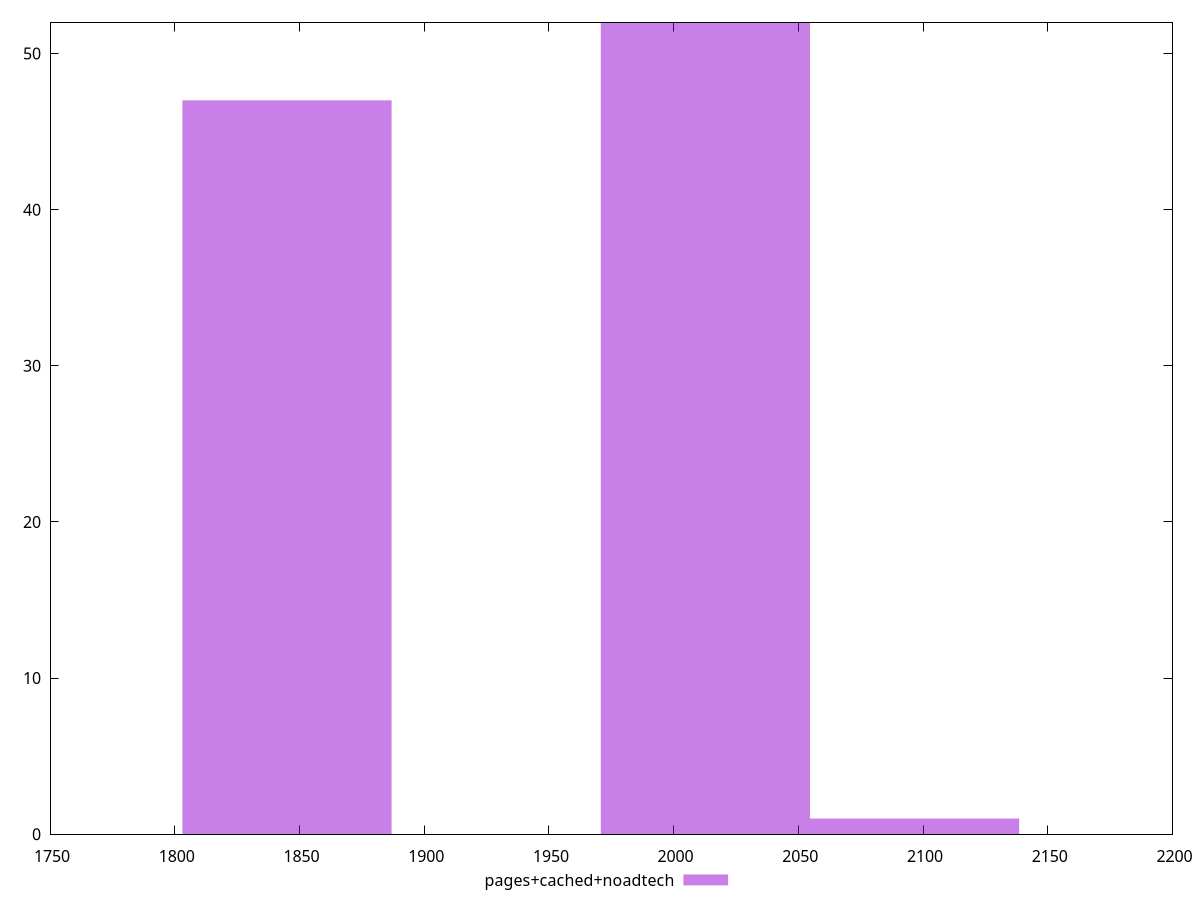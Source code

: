 $_pagesCachedNoadtech <<EOF
1845.0078146444384 47
2012.7357977939328 52
2096.59978936868 1
EOF
set key outside below
set terminal pngcairo
set output "report_00005_2020-11-02T22-26-11.212Z/first-contentful-paint/pages+cached+noadtech//raw_hist.png"
set yrange [0:52]
set boxwidth 83.8639915747472
set style fill transparent solid 0.5 noborder
plot $_pagesCachedNoadtech title "pages+cached+noadtech" with boxes ,